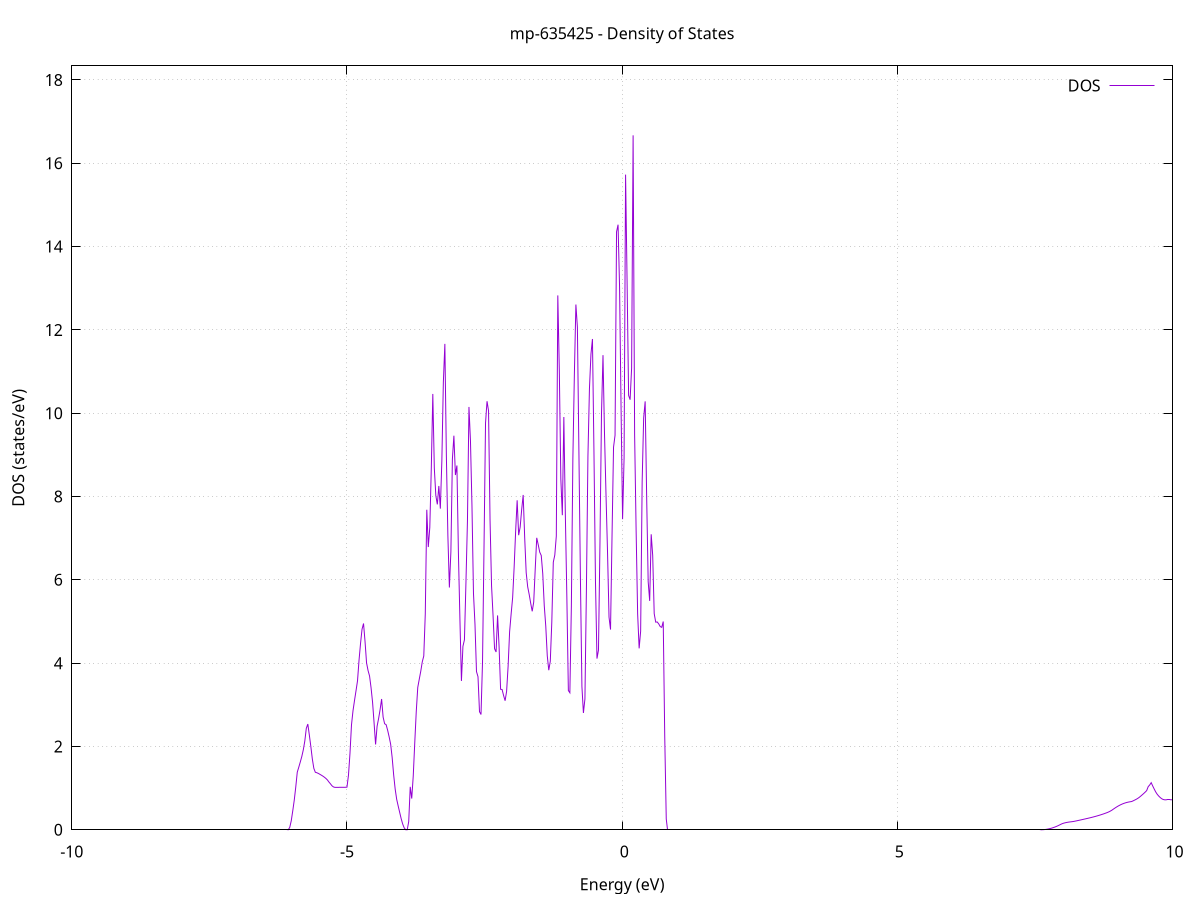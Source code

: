 set title 'mp-635425 - Density of States'
set xlabel 'Energy (eV)'
set ylabel 'DOS (states/eV)'
set grid
set xrange [-10:10]
set yrange [0:18.338]
set xzeroaxis lt -1
set terminal png size 800,600
set output 'mp-635425_dos_gnuplot.png'
plot '-' using 1:2 with lines title 'DOS'
-24.210200 0.000000
-24.182800 0.000000
-24.155400 0.000000
-24.128100 0.000000
-24.100700 0.000000
-24.073300 0.000000
-24.046000 0.000000
-24.018600 0.000000
-23.991300 0.000000
-23.963900 0.000000
-23.936500 0.000000
-23.909200 0.000000
-23.881800 0.000000
-23.854400 0.000000
-23.827100 0.000000
-23.799700 0.000000
-23.772300 0.000000
-23.745000 0.000000
-23.717600 0.000000
-23.690200 0.000000
-23.662900 0.000000
-23.635500 0.000000
-23.608100 0.000000
-23.580800 0.000000
-23.553400 0.000000
-23.526000 0.000000
-23.498700 0.000000
-23.471300 0.000000
-23.444000 0.000000
-23.416600 0.000000
-23.389200 0.000000
-23.361900 0.000000
-23.334500 0.000000
-23.307100 0.000000
-23.279800 0.000000
-23.252400 0.000000
-23.225000 0.000000
-23.197700 0.000000
-23.170300 0.000000
-23.142900 0.000000
-23.115600 0.000000
-23.088200 0.000000
-23.060800 0.000000
-23.033500 0.000000
-23.006100 0.000000
-22.978700 0.000000
-22.951400 0.000000
-22.924000 0.000000
-22.896700 0.000000
-22.869300 0.000000
-22.841900 0.000000
-22.814600 0.000000
-22.787200 0.000000
-22.759800 0.000000
-22.732500 0.000000
-22.705100 0.000000
-22.677700 0.000000
-22.650400 0.000000
-22.623000 0.000000
-22.595600 0.000000
-22.568300 0.000000
-22.540900 0.000000
-22.513500 0.000000
-22.486200 0.000000
-22.458800 0.000000
-22.431400 0.000000
-22.404100 0.000000
-22.376700 0.000000
-22.349400 0.000000
-22.322000 0.000000
-22.294600 0.000000
-22.267300 0.000000
-22.239900 0.000000
-22.212500 0.000000
-22.185200 0.000000
-22.157800 0.000000
-22.130400 0.000000
-22.103100 0.000000
-22.075700 0.000000
-22.048300 0.000000
-22.021000 0.000000
-21.993600 0.000000
-21.966200 0.000000
-21.938900 0.000000
-21.911500 0.000000
-21.884200 0.000000
-21.856800 0.000000
-21.829400 0.000000
-21.802100 0.000000
-21.774700 0.000000
-21.747300 0.000000
-21.720000 0.001600
-21.692600 0.236100
-21.665200 0.824200
-21.637900 1.203600
-21.610500 1.435400
-21.583100 1.748400
-21.555800 2.132000
-21.528400 2.776900
-21.501000 3.613700
-21.473700 4.471700
-21.446300 5.182300
-21.418900 4.177900
-21.391600 3.021400
-21.364200 2.981900
-21.336900 2.902400
-21.309500 2.775200
-21.282100 2.566600
-21.254800 2.335600
-21.227400 2.344000
-21.200000 2.360400
-21.172700 2.433100
-21.145300 2.547600
-21.117900 2.743000
-21.090600 3.165300
-21.063200 3.611400
-21.035800 4.431700
-21.008500 4.488100
-20.981100 4.285200
-20.953700 1.922600
-20.926400 3.010700
-20.899000 3.304100
-20.871600 3.382800
-20.844300 3.699400
-20.816900 4.192900
-20.789600 4.789100
-20.762200 7.042800
-20.734800 11.588100
-20.707500 16.493600
-20.680100 7.208800
-20.652700 2.838800
-20.625400 0.000000
-20.598000 0.000000
-20.570600 0.000000
-20.543300 0.000000
-20.515900 1.098400
-20.488500 3.763800
-20.461200 12.074000
-20.433800 17.529900
-20.406400 16.653100
-20.379100 7.580900
-20.351700 6.582200
-20.324300 4.107500
-20.297000 3.352400
-20.269600 8.032600
-20.242300 5.474700
-20.214900 4.886100
-20.187500 6.486300
-20.160200 6.789400
-20.132800 6.869300
-20.105400 6.804800
-20.078100 6.949400
-20.050700 7.816500
-20.023300 5.157200
-19.996000 3.374900
-19.968600 2.222700
-19.941200 0.476200
-19.913900 0.000000
-19.886500 0.000000
-19.859100 0.000000
-19.831800 0.110100
-19.804400 3.540600
-19.777000 7.307700
-19.749700 12.168100
-19.722300 14.784000
-19.695000 13.189400
-19.667600 12.997100
-19.640200 7.143400
-19.612900 0.112600
-19.585500 0.000000
-19.558100 0.000000
-19.530800 0.000000
-19.503400 0.000000
-19.476000 0.000000
-19.448700 2.337900
-19.421300 16.801100
-19.393900 15.247400
-19.366600 10.256300
-19.339200 8.070700
-19.311800 7.136800
-19.284500 6.254400
-19.257100 6.033300
-19.229700 2.572700
-19.202400 0.000000
-19.175000 0.000000
-19.147700 0.000000
-19.120300 0.000000
-19.092900 0.000000
-19.065600 0.000000
-19.038200 0.000000
-19.010800 0.000000
-18.983500 0.000000
-18.956100 0.000000
-18.928700 0.000000
-18.901400 0.000000
-18.874000 0.000000
-18.846600 0.000000
-18.819300 0.000000
-18.791900 0.000000
-18.764500 0.000000
-18.737200 0.000000
-18.709800 0.000000
-18.682400 0.000000
-18.655100 0.000000
-18.627700 0.000000
-18.600400 0.000000
-18.573000 0.000000
-18.545600 0.000000
-18.518300 0.000000
-18.490900 0.000000
-18.463500 0.000000
-18.436200 0.000000
-18.408800 0.000000
-18.381400 0.000000
-18.354100 0.000000
-18.326700 0.000000
-18.299300 0.000000
-18.272000 0.000000
-18.244600 0.000000
-18.217200 0.000000
-18.189900 0.000000
-18.162500 0.000000
-18.135200 0.000000
-18.107800 0.000000
-18.080400 0.000000
-18.053100 0.000000
-18.025700 0.000000
-17.998300 0.000000
-17.971000 0.000000
-17.943600 0.000000
-17.916200 0.000000
-17.888900 0.000000
-17.861500 0.000000
-17.834100 0.000000
-17.806800 0.000000
-17.779400 0.000000
-17.752000 0.000000
-17.724700 0.000000
-17.697300 0.000000
-17.669900 0.000000
-17.642600 0.000000
-17.615200 0.000000
-17.587900 0.000000
-17.560500 0.000000
-17.533100 0.000000
-17.505800 0.000000
-17.478400 0.000000
-17.451000 0.000000
-17.423700 0.000000
-17.396300 0.000000
-17.368900 0.000000
-17.341600 0.000000
-17.314200 0.000000
-17.286800 0.000000
-17.259500 0.000000
-17.232100 0.000000
-17.204700 0.000000
-17.177400 0.000000
-17.150000 0.000000
-17.122600 0.000000
-17.095300 0.000000
-17.067900 0.000000
-17.040600 0.000000
-17.013200 0.000000
-16.985800 0.000000
-16.958500 0.000000
-16.931100 0.000000
-16.903700 0.000000
-16.876400 0.000000
-16.849000 0.000000
-16.821600 0.000000
-16.794300 0.000000
-16.766900 0.000000
-16.739500 0.000000
-16.712200 0.000000
-16.684800 0.000000
-16.657400 0.000000
-16.630100 0.000000
-16.602700 0.000000
-16.575300 0.000000
-16.548000 0.000000
-16.520600 0.000000
-16.493300 0.000000
-16.465900 0.000000
-16.438500 0.000000
-16.411200 0.000000
-16.383800 0.000000
-16.356400 0.000000
-16.329100 0.000000
-16.301700 0.000000
-16.274300 0.000000
-16.247000 0.000000
-16.219600 0.000000
-16.192200 0.000000
-16.164900 0.000000
-16.137500 0.000000
-16.110100 0.000000
-16.082800 0.000000
-16.055400 0.000000
-16.028000 0.000000
-16.000700 0.000000
-15.973300 0.000000
-15.946000 0.000000
-15.918600 0.000000
-15.891200 0.000000
-15.863900 0.000000
-15.836500 0.000000
-15.809100 0.000000
-15.781800 0.000000
-15.754400 0.000000
-15.727000 0.000000
-15.699700 0.000000
-15.672300 0.000000
-15.644900 0.000000
-15.617600 0.000000
-15.590200 0.000000
-15.562800 0.000000
-15.535500 0.000000
-15.508100 0.000000
-15.480700 0.000000
-15.453400 0.000000
-15.426000 0.000000
-15.398700 0.000000
-15.371300 0.000000
-15.343900 0.000000
-15.316600 0.000000
-15.289200 0.000000
-15.261800 0.000000
-15.234500 0.000000
-15.207100 0.000000
-15.179700 0.000000
-15.152400 0.000000
-15.125000 0.000000
-15.097600 0.000000
-15.070300 0.000000
-15.042900 0.000000
-15.015500 0.000000
-14.988200 0.000000
-14.960800 0.000000
-14.933400 0.000000
-14.906100 0.000000
-14.878700 0.000000
-14.851400 0.000000
-14.824000 0.000000
-14.796600 0.000000
-14.769300 0.000000
-14.741900 0.000000
-14.714500 0.000000
-14.687200 0.000000
-14.659800 0.000000
-14.632400 0.000000
-14.605100 0.000000
-14.577700 0.000000
-14.550300 0.000000
-14.523000 0.000000
-14.495600 0.000000
-14.468200 0.000000
-14.440900 0.000000
-14.413500 0.000000
-14.386200 0.000000
-14.358800 0.000000
-14.331400 0.000000
-14.304100 0.000000
-14.276700 0.000000
-14.249300 0.000000
-14.222000 0.000000
-14.194600 0.000000
-14.167200 0.000000
-14.139900 0.000000
-14.112500 0.000000
-14.085100 0.000000
-14.057800 0.000000
-14.030400 0.000000
-14.003000 0.000000
-13.975700 0.000000
-13.948300 0.000000
-13.920900 0.000000
-13.893600 0.000000
-13.866200 0.000000
-13.838900 0.000000
-13.811500 0.000000
-13.784100 0.000000
-13.756800 0.000000
-13.729400 0.000000
-13.702000 0.000000
-13.674700 0.000000
-13.647300 0.000000
-13.619900 0.000000
-13.592600 0.000000
-13.565200 0.000000
-13.537800 0.000000
-13.510500 0.000000
-13.483100 0.000000
-13.455700 0.000000
-13.428400 0.000000
-13.401000 0.000000
-13.373600 0.000000
-13.346300 0.000000
-13.318900 0.000000
-13.291600 0.000000
-13.264200 0.000000
-13.236800 0.000000
-13.209500 0.000000
-13.182100 0.000000
-13.154700 0.000000
-13.127400 0.000000
-13.100000 0.000000
-13.072600 0.000000
-13.045300 0.000000
-13.017900 0.000000
-12.990500 0.000000
-12.963200 0.000000
-12.935800 0.000000
-12.908400 0.000000
-12.881100 0.000000
-12.853700 0.000000
-12.826300 0.000000
-12.799000 0.000000
-12.771600 0.000000
-12.744300 0.000000
-12.716900 0.000000
-12.689500 0.000000
-12.662200 0.000000
-12.634800 0.000000
-12.607400 0.000000
-12.580100 0.000000
-12.552700 0.000000
-12.525300 0.000000
-12.498000 0.000000
-12.470600 0.000000
-12.443200 0.000000
-12.415900 0.000000
-12.388500 0.000000
-12.361100 0.000000
-12.333800 0.000000
-12.306400 0.000000
-12.279000 0.000000
-12.251700 0.000000
-12.224300 0.000000
-12.197000 0.000000
-12.169600 0.000000
-12.142200 0.000000
-12.114900 0.000000
-12.087500 0.000000
-12.060100 0.000000
-12.032800 0.000000
-12.005400 0.000000
-11.978000 0.000000
-11.950700 0.000000
-11.923300 0.000000
-11.895900 0.000000
-11.868600 0.000000
-11.841200 0.000000
-11.813800 0.000000
-11.786500 0.000000
-11.759100 0.000000
-11.731700 0.000000
-11.704400 0.000000
-11.677000 0.000000
-11.649700 0.000000
-11.622300 0.000000
-11.594900 0.000000
-11.567600 0.000000
-11.540200 0.000000
-11.512800 0.000000
-11.485500 0.000000
-11.458100 0.000000
-11.430700 0.000000
-11.403400 0.000000
-11.376000 0.000000
-11.348600 0.000000
-11.321300 0.000000
-11.293900 0.000000
-11.266500 0.000000
-11.239200 0.000000
-11.211800 0.000000
-11.184500 0.000000
-11.157100 0.000000
-11.129700 0.000000
-11.102400 0.000000
-11.075000 0.000000
-11.047600 0.000000
-11.020300 0.000000
-10.992900 0.000000
-10.965500 0.000000
-10.938200 0.000000
-10.910800 0.000000
-10.883400 0.000000
-10.856100 0.000000
-10.828700 0.000000
-10.801300 0.000000
-10.774000 0.000000
-10.746600 0.000000
-10.719200 0.000000
-10.691900 0.000000
-10.664500 0.000000
-10.637200 0.000000
-10.609800 0.000000
-10.582400 0.000000
-10.555100 0.000000
-10.527700 0.000000
-10.500300 0.000000
-10.473000 0.000000
-10.445600 0.000000
-10.418200 0.000000
-10.390900 0.000000
-10.363500 0.000000
-10.336100 0.000000
-10.308800 0.000000
-10.281400 0.000000
-10.254000 0.000000
-10.226700 0.000000
-10.199300 0.000000
-10.171900 0.000000
-10.144600 0.000000
-10.117200 0.000000
-10.089900 0.000000
-10.062500 0.000000
-10.035100 0.000000
-10.007800 0.000000
-9.980400 0.000000
-9.953000 0.000000
-9.925700 0.000000
-9.898300 0.000000
-9.870900 0.000000
-9.843600 0.000000
-9.816200 0.000000
-9.788800 0.000000
-9.761500 0.000000
-9.734100 0.000000
-9.706700 0.000000
-9.679400 0.000000
-9.652000 0.000000
-9.624600 0.000000
-9.597300 0.000000
-9.569900 0.000000
-9.542600 0.000000
-9.515200 0.000000
-9.487800 0.000000
-9.460500 0.000000
-9.433100 0.000000
-9.405700 0.000000
-9.378400 0.000000
-9.351000 0.000000
-9.323600 0.000000
-9.296300 0.000000
-9.268900 0.000000
-9.241500 0.000000
-9.214200 0.000000
-9.186800 0.000000
-9.159400 0.000000
-9.132100 0.000000
-9.104700 0.000000
-9.077300 0.000000
-9.050000 0.000000
-9.022600 0.000000
-8.995300 0.000000
-8.967900 0.000000
-8.940500 0.000000
-8.913200 0.000000
-8.885800 0.000000
-8.858400 0.000000
-8.831100 0.000000
-8.803700 0.000000
-8.776300 0.000000
-8.749000 0.000000
-8.721600 0.000000
-8.694200 0.000000
-8.666900 0.000000
-8.639500 0.000000
-8.612100 0.000000
-8.584800 0.000000
-8.557400 0.000000
-8.530000 0.000000
-8.502700 0.000000
-8.475300 0.000000
-8.448000 0.000000
-8.420600 0.000000
-8.393200 0.000000
-8.365900 0.000000
-8.338500 0.000000
-8.311100 0.000000
-8.283800 0.000000
-8.256400 0.000000
-8.229000 0.000000
-8.201700 0.000000
-8.174300 0.000000
-8.146900 0.000000
-8.119600 0.000000
-8.092200 0.000000
-8.064800 0.000000
-8.037500 0.000000
-8.010100 0.000000
-7.982700 0.000000
-7.955400 0.000000
-7.928000 0.000000
-7.900700 0.000000
-7.873300 0.000000
-7.845900 0.000000
-7.818600 0.000000
-7.791200 0.000000
-7.763800 0.000000
-7.736500 0.000000
-7.709100 0.000000
-7.681700 0.000000
-7.654400 0.000000
-7.627000 0.000000
-7.599600 0.000000
-7.572300 0.000000
-7.544900 0.000000
-7.517500 0.000000
-7.490200 0.000000
-7.462800 0.000000
-7.435500 0.000000
-7.408100 0.000000
-7.380700 0.000000
-7.353400 0.000000
-7.326000 0.000000
-7.298600 0.000000
-7.271300 0.000000
-7.243900 0.000000
-7.216500 0.000000
-7.189200 0.000000
-7.161800 0.000000
-7.134400 0.000000
-7.107100 0.000000
-7.079700 0.000000
-7.052300 0.000000
-7.025000 0.000000
-6.997600 0.000000
-6.970200 0.000000
-6.942900 0.000000
-6.915500 0.000000
-6.888200 0.000000
-6.860800 0.000000
-6.833400 0.000000
-6.806100 0.000000
-6.778700 0.000000
-6.751300 0.000000
-6.724000 0.000000
-6.696600 0.000000
-6.669200 0.000000
-6.641900 0.000000
-6.614500 0.000000
-6.587100 0.000000
-6.559800 0.000000
-6.532400 0.000000
-6.505000 0.000000
-6.477700 0.000000
-6.450300 0.000000
-6.422900 0.000000
-6.395600 0.000000
-6.368200 0.000000
-6.340900 0.000000
-6.313500 0.000000
-6.286100 0.000000
-6.258800 0.000000
-6.231400 0.000000
-6.204000 0.000000
-6.176700 0.000000
-6.149300 0.000000
-6.121900 0.000000
-6.094600 0.000000
-6.067200 0.000100
-6.039800 0.056800
-6.012500 0.215700
-5.985100 0.453600
-5.957700 0.712100
-5.930400 1.026700
-5.903000 1.383100
-5.875600 1.501800
-5.848300 1.626700
-5.820900 1.757800
-5.793600 1.917100
-5.766200 2.129700
-5.738800 2.435600
-5.711500 2.537900
-5.684100 2.277500
-5.656700 2.001500
-5.629400 1.700300
-5.602000 1.474100
-5.574600 1.380000
-5.547300 1.369200
-5.519900 1.352800
-5.492500 1.331500
-5.465200 1.310600
-5.437800 1.287800
-5.410400 1.262100
-5.383100 1.232600
-5.355700 1.196600
-5.328300 1.147100
-5.301000 1.104800
-5.273600 1.057700
-5.246300 1.029000
-5.218900 1.018100
-5.191500 1.018300
-5.164200 1.018600
-5.136800 1.018900
-5.109400 1.019300
-5.082100 1.019600
-5.054700 1.020000
-5.027300 1.020500
-5.000000 1.023500
-4.972600 1.311200
-4.945200 1.834500
-4.917900 2.516600
-4.890500 2.856400
-4.863100 3.102600
-4.835800 3.335600
-4.808400 3.576100
-4.781000 4.067800
-4.753700 4.468400
-4.726300 4.814200
-4.699000 4.952200
-4.671600 4.518100
-4.644200 4.006600
-4.616900 3.823100
-4.589500 3.690300
-4.562100 3.408100
-4.534800 3.059200
-4.507400 2.566700
-4.480000 2.048100
-4.452700 2.485000
-4.425300 2.670100
-4.397900 2.885500
-4.370600 3.138900
-4.343200 2.705400
-4.315800 2.545500
-4.288500 2.522800
-4.261100 2.390100
-4.233700 2.230200
-4.206400 2.055200
-4.179000 1.737100
-4.151700 1.318500
-4.124300 0.979200
-4.096900 0.732400
-4.069600 0.571900
-4.042200 0.417400
-4.014800 0.265300
-3.987500 0.137600
-3.960100 0.046000
-3.932700 0.000400
-3.905400 0.000000
-3.878000 0.195800
-3.850600 1.030900
-3.823300 0.749800
-3.795900 1.286600
-3.768500 2.080600
-3.741200 2.832600
-3.713800 3.416900
-3.686500 3.613300
-3.659100 3.806400
-3.631700 4.031300
-3.604400 4.171700
-3.577000 5.182100
-3.549600 7.683200
-3.522300 6.786900
-3.494900 7.259700
-3.467500 8.690000
-3.440200 10.461700
-3.412800 8.681200
-3.385400 8.022200
-3.358100 7.811300
-3.330700 8.252700
-3.303300 7.709600
-3.276000 8.852200
-3.248600 10.743900
-3.221200 11.665000
-3.193900 8.990900
-3.166500 7.061900
-3.139200 5.815300
-3.111800 6.674200
-3.084400 8.897600
-3.057100 9.460200
-3.029700 8.516000
-3.002300 8.744500
-2.975000 6.638600
-2.947600 5.050000
-2.920200 3.572600
-2.892900 4.403400
-2.865500 4.562100
-2.838100 5.935100
-2.810800 7.411700
-2.783400 10.150800
-2.756000 9.337100
-2.728700 7.773500
-2.701300 5.674700
-2.673900 4.931000
-2.646600 3.797600
-2.619200 3.674500
-2.591900 2.834200
-2.564500 2.767200
-2.537100 4.023000
-2.509800 6.788100
-2.482400 9.763600
-2.455000 10.287700
-2.427700 10.060500
-2.400300 7.441600
-2.372900 5.855700
-2.345600 5.143800
-2.318200 4.345500
-2.290800 4.267700
-2.263500 5.145400
-2.236100 4.397500
-2.208700 3.373200
-2.181400 3.366800
-2.154000 3.222800
-2.126600 3.097800
-2.099300 3.323500
-2.071900 3.925900
-2.044600 4.755700
-2.017200 5.179600
-1.989800 5.572500
-1.962500 6.302300
-1.935100 7.169100
-1.907700 7.909200
-1.880400 7.072000
-1.853000 7.266700
-1.825600 7.685000
-1.798300 8.037800
-1.770900 7.016300
-1.743500 6.170400
-1.716200 5.831700
-1.688800 5.647300
-1.661400 5.437300
-1.634100 5.244200
-1.606700 5.467700
-1.579300 6.260500
-1.552000 7.008600
-1.524600 6.841900
-1.497300 6.663700
-1.469900 6.584500
-1.442500 6.148000
-1.415200 5.381900
-1.387800 4.888200
-1.360400 4.174700
-1.333100 3.830900
-1.305700 4.045200
-1.278300 4.980000
-1.251000 6.423000
-1.223600 6.595800
-1.196200 7.050500
-1.168900 12.828100
-1.141500 11.021000
-1.114100 8.422700
-1.086800 7.552100
-1.059400 9.909200
-1.032000 7.566800
-1.004700 5.582900
-0.977300 3.342900
-0.950000 3.289000
-0.922600 5.365600
-0.895200 8.918600
-0.867900 10.939300
-0.840500 12.609000
-0.813100 12.065200
-0.785800 9.103400
-0.758400 6.054300
-0.731000 3.441800
-0.703700 2.803900
-0.676300 3.139700
-0.648900 5.807500
-0.621600 8.970300
-0.594200 10.586500
-0.566800 11.416800
-0.539500 11.781600
-0.512100 9.059100
-0.484700 5.968900
-0.457400 4.109200
-0.430000 4.313000
-0.402700 6.917100
-0.375300 9.982600
-0.347900 11.393900
-0.320600 9.508900
-0.293200 8.043500
-0.265800 6.674000
-0.238500 5.106200
-0.211100 4.806000
-0.183700 7.061100
-0.156400 9.184700
-0.129000 9.471400
-0.101600 14.354500
-0.074300 14.525600
-0.046900 13.039700
-0.019500 10.112300
0.007800 7.455800
0.035200 8.924200
0.062500 15.728200
0.089900 13.155800
0.117300 10.428100
0.144600 10.324400
0.172000 11.080000
0.199400 16.671000
0.226700 9.477700
0.254100 7.176700
0.281500 5.183000
0.308800 4.355300
0.336200 4.766800
0.363600 8.355900
0.390900 9.887600
0.418300 10.284700
0.445700 7.973200
0.473000 5.956800
0.500400 5.494500
0.527800 7.093200
0.555100 6.585500
0.582500 5.189900
0.609800 4.984500
0.637200 4.988600
0.664600 4.942500
0.691900 4.877800
0.719300 4.859800
0.746700 4.999300
0.774000 2.232900
0.801400 0.260500
0.828800 0.000000
0.856100 0.000000
0.883500 0.000000
0.910900 0.000000
0.938200 0.000000
0.965600 0.000000
0.993000 0.000000
1.020300 0.000000
1.047700 0.000000
1.075100 0.000000
1.102400 0.000000
1.129800 0.000000
1.157100 0.000000
1.184500 0.000000
1.211900 0.000000
1.239200 0.000000
1.266600 0.000000
1.294000 0.000000
1.321300 0.000000
1.348700 0.000000
1.376100 0.000000
1.403400 0.000000
1.430800 0.000000
1.458200 0.000000
1.485500 0.000000
1.512900 0.000000
1.540300 0.000000
1.567600 0.000000
1.595000 0.000000
1.622400 0.000000
1.649700 0.000000
1.677100 0.000000
1.704400 0.000000
1.731800 0.000000
1.759200 0.000000
1.786500 0.000000
1.813900 0.000000
1.841300 0.000000
1.868600 0.000000
1.896000 0.000000
1.923400 0.000000
1.950700 0.000000
1.978100 0.000000
2.005500 0.000000
2.032800 0.000000
2.060200 0.000000
2.087600 0.000000
2.114900 0.000000
2.142300 0.000000
2.169700 0.000000
2.197000 0.000000
2.224400 0.000000
2.251700 0.000000
2.279100 0.000000
2.306500 0.000000
2.333800 0.000000
2.361200 0.000000
2.388600 0.000000
2.415900 0.000000
2.443300 0.000000
2.470700 0.000000
2.498000 0.000000
2.525400 0.000000
2.552800 0.000000
2.580100 0.000000
2.607500 0.000000
2.634900 0.000000
2.662200 0.000000
2.689600 0.000000
2.717000 0.000000
2.744300 0.000000
2.771700 0.000000
2.799000 0.000000
2.826400 0.000000
2.853800 0.000000
2.881100 0.000000
2.908500 0.000000
2.935900 0.000000
2.963200 0.000000
2.990600 0.000000
3.018000 0.000000
3.045300 0.000000
3.072700 0.000000
3.100100 0.000000
3.127400 0.000000
3.154800 0.000000
3.182200 0.000000
3.209500 0.000000
3.236900 0.000000
3.264200 0.000000
3.291600 0.000000
3.319000 0.000000
3.346300 0.000000
3.373700 0.000000
3.401100 0.000000
3.428400 0.000000
3.455800 0.000000
3.483200 0.000000
3.510500 0.000000
3.537900 0.000000
3.565300 0.000000
3.592600 0.000000
3.620000 0.000000
3.647400 0.000000
3.674700 0.000000
3.702100 0.000000
3.729500 0.000000
3.756800 0.000000
3.784200 0.000000
3.811500 0.000000
3.838900 0.000000
3.866300 0.000000
3.893600 0.000000
3.921000 0.000000
3.948400 0.000000
3.975700 0.000000
4.003100 0.000000
4.030500 0.000000
4.057800 0.000000
4.085200 0.000000
4.112600 0.000000
4.139900 0.000000
4.167300 0.000000
4.194700 0.000000
4.222000 0.000000
4.249400 0.000000
4.276800 0.000000
4.304100 0.000000
4.331500 0.000000
4.358800 0.000000
4.386200 0.000000
4.413600 0.000000
4.440900 0.000000
4.468300 0.000000
4.495700 0.000000
4.523000 0.000000
4.550400 0.000000
4.577800 0.000000
4.605100 0.000000
4.632500 0.000000
4.659900 0.000000
4.687200 0.000000
4.714600 0.000000
4.742000 0.000000
4.769300 0.000000
4.796700 0.000000
4.824100 0.000000
4.851400 0.000000
4.878800 0.000000
4.906100 0.000000
4.933500 0.000000
4.960900 0.000000
4.988200 0.000000
5.015600 0.000000
5.043000 0.000000
5.070300 0.000000
5.097700 0.000000
5.125100 0.000000
5.152400 0.000000
5.179800 0.000000
5.207200 0.000000
5.234500 0.000000
5.261900 0.000000
5.289300 0.000000
5.316600 0.000000
5.344000 0.000000
5.371400 0.000000
5.398700 0.000000
5.426100 0.000000
5.453400 0.000000
5.480800 0.000000
5.508200 0.000000
5.535500 0.000000
5.562900 0.000000
5.590300 0.000000
5.617600 0.000000
5.645000 0.000000
5.672400 0.000000
5.699700 0.000000
5.727100 0.000000
5.754500 0.000000
5.781800 0.000000
5.809200 0.000000
5.836600 0.000000
5.863900 0.000000
5.891300 0.000000
5.918700 0.000000
5.946000 0.000000
5.973400 0.000000
6.000700 0.000000
6.028100 0.000000
6.055500 0.000000
6.082800 0.000000
6.110200 0.000000
6.137600 0.000000
6.164900 0.000000
6.192300 0.000000
6.219700 0.000000
6.247000 0.000000
6.274400 0.000000
6.301800 0.000000
6.329100 0.000000
6.356500 0.000000
6.383900 0.000000
6.411200 0.000000
6.438600 0.000000
6.466000 0.000000
6.493300 0.000000
6.520700 0.000000
6.548000 0.000000
6.575400 0.000000
6.602800 0.000000
6.630100 0.000000
6.657500 0.000000
6.684900 0.000000
6.712200 0.000000
6.739600 0.000000
6.767000 0.000000
6.794300 0.000000
6.821700 0.000000
6.849100 0.000000
6.876400 0.000000
6.903800 0.000000
6.931200 0.000000
6.958500 0.000000
6.985900 0.000000
7.013200 0.000000
7.040600 0.000000
7.068000 0.000000
7.095300 0.000000
7.122700 0.000000
7.150100 0.000000
7.177400 0.000000
7.204800 0.000000
7.232200 0.000000
7.259500 0.000000
7.286900 0.000000
7.314300 0.000000
7.341600 0.000000
7.369000 0.000000
7.396400 0.000000
7.423700 0.000000
7.451100 0.000000
7.478500 0.000000
7.505800 0.000000
7.533200 0.000000
7.560500 0.000000
7.587900 0.000000
7.615300 0.000200
7.642600 0.001600
7.670000 0.004500
7.697400 0.008800
7.724700 0.014600
7.752100 0.021800
7.779500 0.030500
7.806800 0.040500
7.834200 0.052100
7.861600 0.065100
7.888900 0.079500
7.916300 0.095400
7.943700 0.112700
7.971000 0.131300
7.998400 0.147800
8.025800 0.159600
8.053100 0.169000
8.080500 0.176800
8.107800 0.183000
8.135200 0.188000
8.162600 0.192400
8.189900 0.197200
8.217300 0.203800
8.244700 0.211300
8.272000 0.219000
8.299400 0.226900
8.326800 0.234800
8.354100 0.242800
8.381500 0.251000
8.408900 0.259200
8.436200 0.267500
8.463600 0.275900
8.491000 0.284300
8.518300 0.293100
8.545700 0.302200
8.573100 0.311700
8.600400 0.321500
8.627800 0.331800
8.655100 0.342500
8.682500 0.353500
8.709900 0.364900
8.737200 0.376800
8.764600 0.389400
8.792000 0.402600
8.819300 0.416100
8.846700 0.432200
8.874100 0.451000
8.901400 0.472800
8.928800 0.498500
8.956200 0.523000
8.983500 0.546300
9.010900 0.568200
9.038300 0.588000
9.065600 0.605900
9.093000 0.621700
9.120400 0.635600
9.147700 0.647600
9.175100 0.657600
9.202400 0.665800
9.229800 0.672300
9.257200 0.678000
9.284500 0.694300
9.311900 0.712300
9.339300 0.730600
9.366600 0.751700
9.394000 0.777000
9.421400 0.806400
9.448700 0.837800
9.476100 0.869700
9.503500 0.903700
9.530800 0.940400
9.558200 1.034800
9.585600 1.075500
9.612900 1.131000
9.640300 1.052300
9.667700 0.978000
9.695000 0.908000
9.722400 0.852200
9.749700 0.809500
9.777100 0.773700
9.804500 0.745000
9.831800 0.726700
9.859200 0.719300
9.886600 0.719700
9.913900 0.720300
9.941300 0.720300
9.968700 0.720000
9.996000 0.720300
10.023400 0.721600
10.050800 0.725700
10.078100 0.730800
10.105500 0.734100
10.132900 0.733000
10.160200 0.730600
10.187600 0.732400
10.215000 0.735200
10.242300 0.738300
10.269700 0.743300
10.297000 0.750400
10.324400 0.759500
10.351800 0.770900
10.379100 0.784300
10.406500 0.798800
10.433900 0.817000
10.461200 0.840300
10.488600 0.869100
10.516000 0.903800
10.543300 0.944400
10.570700 0.991500
10.598100 1.052800
10.625400 1.140900
10.652800 1.184800
10.680200 1.166400
10.707500 1.112800
10.734900 1.028500
10.762200 0.949400
10.789600 0.886700
10.817000 1.121500
10.844300 0.970100
10.871700 0.944200
10.899100 0.963000
10.926400 0.955700
10.953800 0.951100
10.981200 0.950200
11.008500 0.950100
11.035900 0.952000
11.063300 0.956900
11.090600 0.930600
11.118000 0.964800
11.145400 1.028900
11.172700 1.119000
11.200100 1.228800
11.227500 1.361400
11.254800 1.432700
11.282200 1.399100
11.309500 1.122300
11.336900 1.120900
11.364300 1.118900
11.391600 1.123200
11.419000 1.129100
11.446400 1.136800
11.473700 1.146400
11.501100 1.158100
11.528500 1.182100
11.555800 1.231800
11.583200 1.247800
11.610600 1.254700
11.637900 1.272800
11.665300 1.308300
11.692700 1.357700
11.720000 1.402900
11.747400 1.452300
11.774800 1.505900
11.802100 1.563600
11.829500 1.624400
11.856800 1.713400
11.884200 1.827000
11.911600 1.944100
11.938900 2.106800
11.966300 2.288200
11.993700 2.491400
12.021000 2.700600
12.048400 2.893600
12.075800 3.084700
12.103100 3.673300
12.130500 4.014000
12.157900 3.998300
12.185200 3.867500
12.212600 3.981600
12.240000 3.103700
12.267300 2.214500
12.294700 1.216200
12.322100 1.130100
12.349400 1.208400
12.376800 1.291300
12.404100 1.396800
12.431500 1.604900
12.458900 1.897000
12.486200 2.086600
12.513600 2.071000
12.541000 1.895200
12.568300 1.904800
12.595700 1.739000
12.623100 1.661300
12.650400 1.626600
12.677800 1.592700
12.705200 1.561100
12.732500 1.659100
12.759900 1.707000
12.787300 1.747300
12.814600 1.771100
12.842000 1.773600
12.869400 1.749500
12.896700 1.601400
12.924100 1.494100
12.951400 1.428000
12.978800 1.385900
13.006200 1.352900
13.033500 1.318000
13.060900 1.284900
13.088300 1.258700
13.115600 1.242300
13.143000 1.233400
13.170400 1.214100
13.197700 1.167200
13.225100 1.141000
13.252500 1.140200
13.279800 1.165100
13.307200 1.260300
13.334600 1.864800
13.361900 1.658700
13.389300 1.087300
13.416700 0.695600
13.444000 0.423600
13.471400 0.252900
13.498700 0.231500
13.526100 0.274600
13.553500 0.371600
13.580800 0.516400
13.608200 0.761000
13.635600 0.957900
13.662900 1.206800
13.690300 1.519400
13.717700 1.886800
13.745000 2.133400
13.772400 2.415100
13.799800 2.619900
13.827100 2.544200
13.854500 2.505800
13.881900 2.480000
13.909200 2.452100
13.936600 2.421000
13.963900 2.396200
13.991300 2.427600
14.018700 2.470200
14.046000 2.513100
14.073400 2.605900
14.100800 2.685500
14.128100 2.743100
14.155500 2.726900
14.182900 2.652000
14.210200 2.545100
14.237600 2.432800
14.265000 2.416700
14.292300 2.319100
14.319700 2.390800
14.347100 2.576100
14.374400 3.495000
14.401800 3.851100
14.429200 3.853400
14.456500 4.152700
14.483900 4.049100
14.511200 4.282600
14.538600 4.294500
14.566000 3.872500
14.593300 3.498100
14.620700 3.306000
14.648100 3.198500
14.675400 3.112500
14.702800 3.003100
14.730200 3.007500
14.757500 3.129800
14.784900 3.042900
14.812300 3.139600
14.839600 3.323400
14.867000 3.385600
14.894400 3.297900
14.921700 3.407500
14.949100 3.746000
14.976500 3.502600
15.003800 3.443800
15.031200 3.268800
15.058500 2.798900
15.085900 2.464000
15.113300 2.294000
15.140600 1.868800
15.168000 1.683500
15.195400 1.632600
15.222700 1.634800
15.250100 1.660600
15.277500 1.703700
15.304800 1.718700
15.332200 1.741900
15.359600 1.831900
15.386900 1.936800
15.414300 2.053000
15.441700 2.186800
15.469000 2.360500
15.496400 2.519100
15.523800 2.645100
15.551100 2.773800
15.578500 2.760000
15.605800 2.638800
15.633200 2.537200
15.660600 2.487900
15.687900 2.443000
15.715300 2.369000
15.742700 2.128900
15.770000 2.094900
15.797400 2.040900
15.824800 1.898500
15.852100 1.753400
15.879500 1.583900
15.906900 1.689400
15.934200 1.941700
15.961600 2.289200
15.989000 2.484600
16.016300 2.638400
16.043700 2.630600
16.071100 2.800000
16.098400 2.861800
16.125800 2.960900
16.153100 3.093700
16.180500 3.180600
16.207900 3.345500
16.235200 3.492300
16.262600 3.619700
16.290000 3.845900
16.317300 4.222200
16.344700 4.796900
16.372100 5.140800
16.399400 4.993200
16.426800 3.507600
16.454200 2.049800
16.481500 1.594600
16.508900 1.393600
16.536300 1.460400
16.563600 1.442500
16.591000 2.640100
16.618400 2.870500
16.645700 3.050400
16.673100 3.235900
16.700400 3.589400
16.727800 4.032700
16.755200 4.804500
16.782500 4.925500
16.809900 4.474700
16.837300 3.726800
16.864600 3.159500
16.892000 2.758900
16.919400 2.447700
16.946700 2.295300
16.974100 2.136200
17.001500 2.089800
17.028800 2.191100
17.056200 2.329700
17.083600 2.502500
17.110900 2.623100
17.138300 2.812900
17.165700 3.108800
17.193000 3.587600
17.220400 3.802900
17.247700 3.849300
17.275100 3.972900
17.302500 4.837100
17.329800 4.999100
17.357200 5.249900
17.384600 4.910100
17.411900 4.900800
17.439300 4.518700
17.466700 3.930300
17.494000 3.405500
17.521400 3.163800
17.548800 3.067800
17.576100 2.657000
17.603500 2.452100
17.630900 2.424500
17.658200 2.619300
17.685600 3.017800
17.712900 3.748200
17.740300 4.309900
17.767700 4.546100
17.795000 4.591400
17.822400 4.715100
17.849800 5.042800
17.877100 5.285400
17.904500 5.487200
17.931900 5.361200
17.959200 4.708400
17.986600 4.288700
18.014000 3.528800
18.041300 3.630100
18.068700 3.992900
18.096100 4.299100
18.123400 4.590900
18.150800 4.683500
18.178200 4.710200
18.205500 4.810900
18.232900 4.937500
18.260200 4.838300
18.287600 4.730000
18.315000 4.383800
18.342300 4.272700
18.369700 3.953100
18.397100 3.703800
18.424400 3.388100
18.451800 3.146400
18.479200 2.886900
18.506500 2.807700
18.533900 2.950400
18.561300 2.874600
18.588600 2.870400
18.616000 2.947500
18.643400 2.822600
18.670700 2.860000
18.698100 2.835900
18.725500 2.774000
18.752800 2.705800
18.780200 2.826000
18.807500 3.131200
18.834900 3.579500
18.862300 3.545200
18.889600 3.731300
18.917000 4.246200
18.944400 4.298100
18.971700 4.197900
18.999100 4.334800
19.026500 4.741900
19.053800 4.247400
19.081200 3.991300
19.108600 3.617900
19.135900 3.301600
19.163300 3.080600
19.190700 2.835000
19.218000 2.478400
19.245400 2.116600
19.272800 1.770000
19.300100 1.580000
19.327500 1.668600
19.354800 1.868100
19.382200 1.900400
19.409600 1.966500
19.436900 2.049400
19.464300 2.173900
19.491700 2.356600
19.519000 2.557000
19.546400 2.827400
19.573800 3.248700
19.601100 3.671000
19.628500 3.994100
19.655900 4.108800
19.683200 4.580000
19.710600 4.694300
19.738000 4.680900
19.765300 4.843600
19.792700 4.989900
19.820100 4.748100
19.847400 4.066800
19.874800 3.619000
19.902100 3.143100
19.929500 2.995700
19.956900 3.060800
19.984200 3.371000
20.011600 3.955600
20.039000 4.016500
20.066300 4.273000
20.093700 4.677200
20.121100 5.536900
20.148400 6.548900
20.175800 5.548900
20.203200 5.050600
20.230500 4.753200
20.257900 4.358400
20.285300 4.052000
20.312600 3.722600
20.340000 3.398600
20.367400 3.351900
20.394700 3.053700
20.422100 2.309300
20.449400 1.537400
20.476800 1.170800
20.504200 1.262300
20.531500 1.374300
20.558900 1.480100
20.586300 1.568400
20.613600 1.666700
20.641000 1.705700
20.668400 1.744700
20.695700 1.815200
20.723100 1.924600
20.750500 2.138400
20.777800 2.368800
20.805200 2.628500
20.832600 3.025600
20.859900 3.405000
20.887300 3.740100
20.914700 4.097900
20.942000 4.592000
20.969400 5.281300
20.996700 5.322600
21.024100 4.780800
21.051500 4.255600
21.078800 4.165800
21.106200 3.739900
21.133600 2.665400
21.160900 2.346600
21.188300 2.154300
21.215700 1.993300
21.243000 1.841500
21.270400 1.712700
21.297800 1.561800
21.325100 1.400000
21.352500 1.271900
21.379900 1.236800
21.407200 1.319300
21.434600 1.487400
21.461900 1.700800
21.489300 1.907300
21.516700 2.093900
21.544000 2.441400
21.571400 2.919800
21.598800 3.202700
21.626100 2.840100
21.653500 2.863600
21.680900 3.036300
21.708200 3.205300
21.735600 3.434300
21.763000 3.776500
21.790300 4.265100
21.817700 4.494300
21.845100 4.367100
21.872400 3.923200
21.899800 3.873800
21.927200 4.123400
21.954500 4.118300
21.981900 3.810800
22.009200 3.332600
22.036600 2.810400
22.064000 2.471500
22.091300 2.269900
22.118700 2.118900
22.146100 1.916900
22.173400 1.837600
22.200800 1.932000
22.228200 2.077500
22.255500 2.268200
22.282900 2.691700
22.310300 3.123500
22.337600 3.745000
22.365000 4.326300
22.392400 4.739400
22.419700 4.652000
22.447100 4.996000
22.474500 5.179500
22.501800 4.883100
22.529200 4.581200
22.556500 4.051600
22.583900 3.359900
22.611300 2.847900
22.638600 2.274700
22.666000 1.938400
22.693400 1.760100
22.720700 1.649400
22.748100 1.607600
22.775500 1.687500
22.802800 1.836600
22.830200 2.146400
22.857600 2.483100
22.884900 2.451700
22.912300 2.681300
22.939700 2.902900
22.967000 3.063900
22.994400 3.224400
23.021800 3.341600
23.049100 3.277800
23.076500 3.369700
23.103800 3.391900
23.131200 3.010400
23.158600 2.909900
23.185900 2.805900
23.213300 2.696700
23.240700 2.600400
23.268000 2.516900
23.295400 2.432500
23.322800 2.354100
23.350100 2.373100
23.377500 2.278900
23.404900 2.016800
23.432200 1.942000
23.459600 2.065100
23.487000 2.121600
23.514300 2.060600
23.541700 2.069400
23.569100 2.076600
23.596400 2.095400
23.623800 2.252100
23.651100 2.421700
23.678500 2.539700
23.705900 2.723900
23.733200 2.946200
23.760600 3.050200
23.788000 3.156100
23.815300 3.043400
23.842700 2.999800
23.870100 2.933100
23.897400 2.847500
23.924800 2.801600
23.952200 2.689600
23.979500 2.584400
24.006900 2.504600
24.034300 2.453200
24.061600 2.206100
24.089000 2.015100
24.116400 1.854900
24.143700 1.712600
24.171100 1.610500
24.198400 1.552200
24.225800 1.543900
24.253200 1.592500
24.280500 1.651900
24.307900 1.750000
24.335300 1.846700
24.362600 1.921100
24.390000 1.921200
24.417400 1.861300
24.444700 1.830500
24.472100 1.876500
24.499500 1.985900
24.526800 2.125200
24.554200 2.293000
24.581600 2.490300
24.608900 2.713400
24.636300 3.207600
24.663600 3.358900
24.691000 3.343600
24.718400 3.401100
24.745700 3.684300
24.773100 4.186900
24.800500 3.966900
24.827800 4.295100
24.855200 4.129300
24.882600 3.490000
24.909900 3.167700
24.937300 2.932300
24.964700 2.780300
24.992000 2.771700
25.019400 2.945400
25.046800 3.118200
25.074100 3.140600
25.101500 3.119600
25.128900 2.987200
25.156200 2.991900
25.183600 3.181400
25.210900 3.393900
25.238300 3.331300
25.265700 3.343500
25.293000 2.910800
25.320400 2.638200
25.347800 2.422300
25.375100 2.312900
25.402500 2.240700
25.429900 2.124600
25.457200 2.051800
25.484600 2.000100
25.512000 1.882500
25.539300 1.829600
25.566700 1.919300
25.594100 2.163200
25.621400 2.393300
25.648800 2.602700
25.676200 2.828700
25.703500 3.236300
25.730900 3.757100
25.758200 4.959000
25.785600 5.305000
25.813000 4.049200
25.840300 3.959300
25.867700 3.779200
25.895100 3.560500
25.922400 3.332500
25.949800 3.013900
25.977200 2.753300
26.004500 2.585500
26.031900 2.483200
26.059300 2.423900
26.086600 2.451900
26.114000 2.568300
26.141400 2.727600
26.168700 2.878900
26.196100 3.015100
26.223500 3.137300
26.250800 3.163100
26.278200 3.092500
26.305500 3.065500
26.332900 3.072600
26.360300 2.758100
26.387600 2.647700
26.415000 2.592500
26.442400 2.552800
26.469700 2.533700
26.497100 2.596000
26.524500 2.535500
26.551800 2.508600
26.579200 2.524500
26.606600 2.596100
26.633900 2.407600
26.661300 2.144700
26.688700 2.051100
26.716000 2.084400
26.743400 2.257200
26.770800 2.500200
26.798100 2.652000
26.825500 2.854600
26.852800 3.158600
26.880200 3.427100
26.907600 3.502800
26.934900 3.640900
26.962300 3.671600
26.989700 3.711000
27.017000 3.613300
27.044400 3.426400
27.071800 3.338900
27.099100 3.282000
27.126500 3.241300
27.153900 3.268900
27.181200 3.515400
27.208600 3.593900
27.236000 3.254600
27.263300 3.227500
27.290700 3.249700
27.318100 2.926300
27.345400 2.698700
27.372800 2.324400
27.400100 1.994800
27.427500 1.741300
27.454900 1.544200
27.482200 1.403300
27.509600 1.284600
27.537000 1.197800
27.564300 1.162400
27.591700 1.134700
27.619100 1.073500
27.646400 1.013700
27.673800 0.981000
27.701200 0.846300
27.728500 0.709100
27.755900 0.593100
27.783300 0.480500
27.810600 0.368100
27.838000 0.257700
27.865400 0.172900
27.892700 0.106500
27.920100 0.058600
27.947400 0.027000
27.974800 0.008200
28.002200 0.001600
28.029500 0.000000
28.056900 0.000000
28.084300 0.000000
28.111600 0.000000
28.139000 0.000000
28.166400 0.000000
28.193700 0.000000
28.221100 0.000000
28.248500 0.000000
28.275800 0.000000
28.303200 0.000000
28.330600 0.000000
28.357900 0.000000
28.385300 0.000000
28.412600 0.000000
28.440000 0.000000
28.467400 0.000000
28.494700 0.000000
28.522100 0.000000
28.549500 0.000000
28.576800 0.000000
28.604200 0.000000
28.631600 0.000000
28.658900 0.000000
28.686300 0.000000
28.713700 0.000000
28.741000 0.000000
28.768400 0.000000
28.795800 0.000000
28.823100 0.000000
28.850500 0.000000
28.877900 0.000000
28.905200 0.000000
28.932600 0.000000
28.959900 0.000000
28.987300 0.000000
29.014700 0.000000
29.042000 0.000000
29.069400 0.000000
29.096800 0.000000
29.124100 0.000000
29.151500 0.000000
29.178900 0.000000
29.206200 0.000000
29.233600 0.000000
29.261000 0.000000
29.288300 0.000000
29.315700 0.000000
29.343100 0.000000
29.370400 0.000000
29.397800 0.000000
29.425200 0.000000
29.452500 0.000000
29.479900 0.000000
29.507200 0.000000
29.534600 0.000000
29.562000 0.000000
29.589300 0.000000
29.616700 0.000000
29.644100 0.000000
29.671400 0.000000
29.698800 0.000000
29.726200 0.000000
29.753500 0.000000
29.780900 0.000000
29.808300 0.000000
29.835600 0.000000
29.863000 0.000000
29.890400 0.000000
29.917700 0.000000
29.945100 0.000000
29.972500 0.000000
29.999800 0.000000
30.027200 0.000000
30.054500 0.000000
30.081900 0.000000
30.109300 0.000000
30.136600 0.000000
30.164000 0.000000
30.191400 0.000000
30.218700 0.000000
30.246100 0.000000
30.273500 0.000000
30.300800 0.000000
30.328200 0.000000
30.355600 0.000000
30.382900 0.000000
30.410300 0.000000
30.437700 0.000000
30.465000 0.000000
30.492400 0.000000
30.519800 0.000000
e
